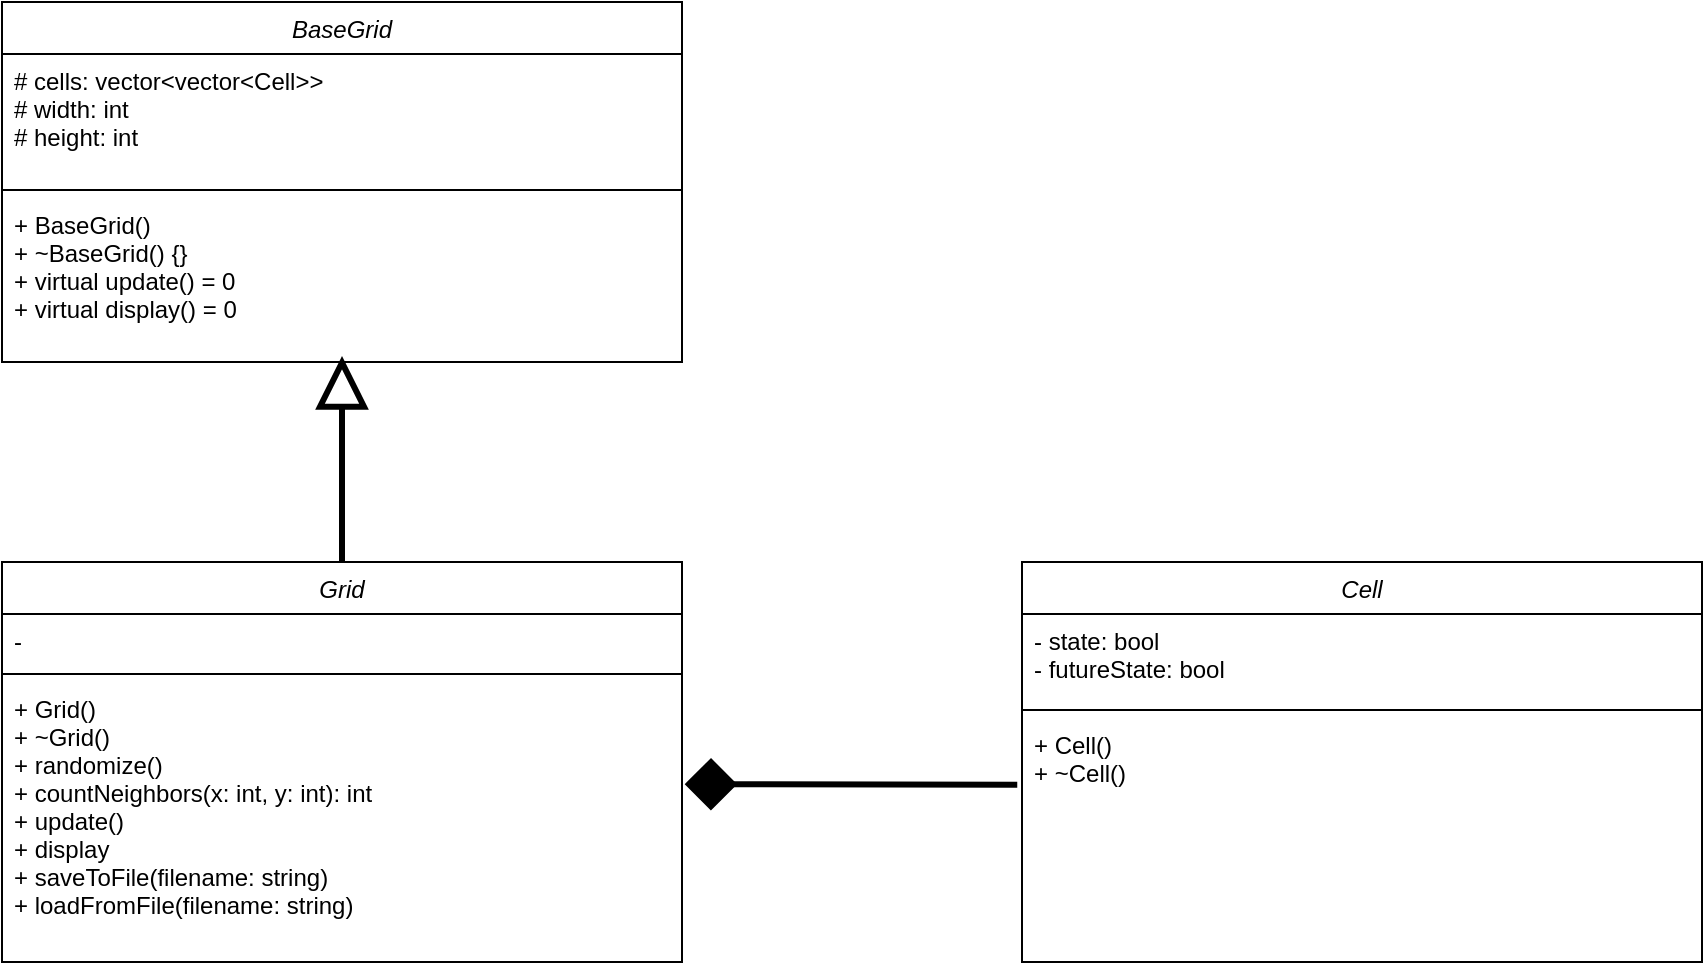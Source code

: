 <mxfile version="26.0.16">
  <diagram id="C5RBs43oDa-KdzZeNtuy" name="Page-1">
    <mxGraphModel dx="1050" dy="557" grid="1" gridSize="10" guides="1" tooltips="1" connect="1" arrows="1" fold="1" page="1" pageScale="1" pageWidth="827" pageHeight="1169" math="0" shadow="0">
      <root>
        <mxCell id="WIyWlLk6GJQsqaUBKTNV-0" />
        <mxCell id="WIyWlLk6GJQsqaUBKTNV-1" parent="WIyWlLk6GJQsqaUBKTNV-0" />
        <mxCell id="zkfFHV4jXpPFQw0GAbJ--0" value="Grid" style="swimlane;fontStyle=2;align=center;verticalAlign=top;childLayout=stackLayout;horizontal=1;startSize=26;horizontalStack=0;resizeParent=1;resizeLast=0;collapsible=1;marginBottom=0;rounded=0;shadow=0;strokeWidth=1;" parent="WIyWlLk6GJQsqaUBKTNV-1" vertex="1">
          <mxGeometry x="180" y="460" width="340" height="200" as="geometry">
            <mxRectangle x="230" y="140" width="160" height="26" as="alternateBounds" />
          </mxGeometry>
        </mxCell>
        <mxCell id="zkfFHV4jXpPFQw0GAbJ--1" value="-" style="text;align=left;verticalAlign=top;spacingLeft=4;spacingRight=4;overflow=hidden;rotatable=0;points=[[0,0.5],[1,0.5]];portConstraint=eastwest;" parent="zkfFHV4jXpPFQw0GAbJ--0" vertex="1">
          <mxGeometry y="26" width="340" height="26" as="geometry" />
        </mxCell>
        <mxCell id="zkfFHV4jXpPFQw0GAbJ--4" value="" style="line;html=1;strokeWidth=1;align=left;verticalAlign=middle;spacingTop=-1;spacingLeft=3;spacingRight=3;rotatable=0;labelPosition=right;points=[];portConstraint=eastwest;" parent="zkfFHV4jXpPFQw0GAbJ--0" vertex="1">
          <mxGeometry y="52" width="340" height="8" as="geometry" />
        </mxCell>
        <mxCell id="zkfFHV4jXpPFQw0GAbJ--5" value="+ Grid()&#xa;+ ~Grid()&#xa;+ randomize()&#xa;+ countNeighbors(x: int, y: int): int&#xa;+ update()&#xa;+ display&#xa;+ saveToFile(filename: string)&#xa;+ loadFromFile(filename: string)" style="text;align=left;verticalAlign=top;spacingLeft=4;spacingRight=4;overflow=hidden;rotatable=0;points=[[0,0.5],[1,0.5]];portConstraint=eastwest;" parent="zkfFHV4jXpPFQw0GAbJ--0" vertex="1">
          <mxGeometry y="60" width="340" height="140" as="geometry" />
        </mxCell>
        <mxCell id="6GEEBVsWq7nItAFnswL8-0" value="Cell" style="swimlane;fontStyle=2;align=center;verticalAlign=top;childLayout=stackLayout;horizontal=1;startSize=26;horizontalStack=0;resizeParent=1;resizeLast=0;collapsible=1;marginBottom=0;rounded=0;shadow=0;strokeWidth=1;" parent="WIyWlLk6GJQsqaUBKTNV-1" vertex="1">
          <mxGeometry x="690" y="460" width="340" height="200" as="geometry">
            <mxRectangle x="230" y="140" width="160" height="26" as="alternateBounds" />
          </mxGeometry>
        </mxCell>
        <mxCell id="6GEEBVsWq7nItAFnswL8-1" value="- state: bool&#xa;- futureState: bool" style="text;align=left;verticalAlign=top;spacingLeft=4;spacingRight=4;overflow=hidden;rotatable=0;points=[[0,0.5],[1,0.5]];portConstraint=eastwest;" parent="6GEEBVsWq7nItAFnswL8-0" vertex="1">
          <mxGeometry y="26" width="340" height="44" as="geometry" />
        </mxCell>
        <mxCell id="6GEEBVsWq7nItAFnswL8-2" value="" style="line;html=1;strokeWidth=1;align=left;verticalAlign=middle;spacingTop=-1;spacingLeft=3;spacingRight=3;rotatable=0;labelPosition=right;points=[];portConstraint=eastwest;" parent="6GEEBVsWq7nItAFnswL8-0" vertex="1">
          <mxGeometry y="70" width="340" height="8" as="geometry" />
        </mxCell>
        <mxCell id="6GEEBVsWq7nItAFnswL8-3" value="+ Cell()&#xa;+ ~Cell()" style="text;align=left;verticalAlign=top;spacingLeft=4;spacingRight=4;overflow=hidden;rotatable=0;points=[[0,0.5],[1,0.5]];portConstraint=eastwest;" parent="6GEEBVsWq7nItAFnswL8-0" vertex="1">
          <mxGeometry y="78" width="340" height="122" as="geometry" />
        </mxCell>
        <mxCell id="6GEEBVsWq7nItAFnswL8-10" style="rounded=0;orthogonalLoop=1;jettySize=auto;html=1;strokeWidth=3;endArrow=block;endFill=0;startSize=8;endSize=19;exitX=0.5;exitY=0;exitDx=0;exitDy=0;entryX=0.5;entryY=0.963;entryDx=0;entryDy=0;entryPerimeter=0;" parent="WIyWlLk6GJQsqaUBKTNV-1" source="zkfFHV4jXpPFQw0GAbJ--0" target="6GEEBVsWq7nItAFnswL8-8" edge="1">
          <mxGeometry relative="1" as="geometry">
            <mxPoint x="350" y="360" as="sourcePoint" />
            <mxPoint x="350" y="280" as="targetPoint" />
          </mxGeometry>
        </mxCell>
        <mxCell id="6GEEBVsWq7nItAFnswL8-5" value="BaseGrid" style="swimlane;fontStyle=2;align=center;verticalAlign=top;childLayout=stackLayout;horizontal=1;startSize=26;horizontalStack=0;resizeParent=1;resizeLast=0;collapsible=1;marginBottom=0;rounded=0;shadow=0;strokeWidth=1;" parent="WIyWlLk6GJQsqaUBKTNV-1" vertex="1">
          <mxGeometry x="180" y="180" width="340" height="180" as="geometry">
            <mxRectangle x="230" y="140" width="160" height="26" as="alternateBounds" />
          </mxGeometry>
        </mxCell>
        <mxCell id="6GEEBVsWq7nItAFnswL8-6" value="# cells: vector&lt;vector&lt;Cell&gt;&gt;&#xa;# width: int&#xa;# height: int" style="text;align=left;verticalAlign=top;spacingLeft=4;spacingRight=4;overflow=hidden;rotatable=0;points=[[0,0.5],[1,0.5]];portConstraint=eastwest;" parent="6GEEBVsWq7nItAFnswL8-5" vertex="1">
          <mxGeometry y="26" width="340" height="64" as="geometry" />
        </mxCell>
        <mxCell id="6GEEBVsWq7nItAFnswL8-7" value="" style="line;html=1;strokeWidth=1;align=left;verticalAlign=middle;spacingTop=-1;spacingLeft=3;spacingRight=3;rotatable=0;labelPosition=right;points=[];portConstraint=eastwest;" parent="6GEEBVsWq7nItAFnswL8-5" vertex="1">
          <mxGeometry y="90" width="340" height="8" as="geometry" />
        </mxCell>
        <mxCell id="6GEEBVsWq7nItAFnswL8-8" value="+ BaseGrid()&#xa;+ ~BaseGrid() {}&#xa;+ virtual update() = 0&#xa;+ virtual display() = 0" style="text;align=left;verticalAlign=top;spacingLeft=4;spacingRight=4;overflow=hidden;rotatable=0;points=[[0,0.5],[1,0.5]];portConstraint=eastwest;" parent="6GEEBVsWq7nItAFnswL8-5" vertex="1">
          <mxGeometry y="98" width="340" height="82" as="geometry" />
        </mxCell>
        <mxCell id="Dfi6AL-aPY_CgQF3EnRd-0" style="rounded=0;orthogonalLoop=1;jettySize=auto;html=1;strokeWidth=3;endArrow=diamond;endFill=1;startSize=8;endSize=19;entryX=1.004;entryY=0.365;entryDx=0;entryDy=0;entryPerimeter=0;exitX=-0.007;exitY=0.274;exitDx=0;exitDy=0;exitPerimeter=0;" parent="WIyWlLk6GJQsqaUBKTNV-1" source="6GEEBVsWq7nItAFnswL8-3" target="zkfFHV4jXpPFQw0GAbJ--5" edge="1">
          <mxGeometry relative="1" as="geometry">
            <mxPoint x="710" y="571" as="sourcePoint" />
            <mxPoint x="530" y="590" as="targetPoint" />
          </mxGeometry>
        </mxCell>
      </root>
    </mxGraphModel>
  </diagram>
</mxfile>

